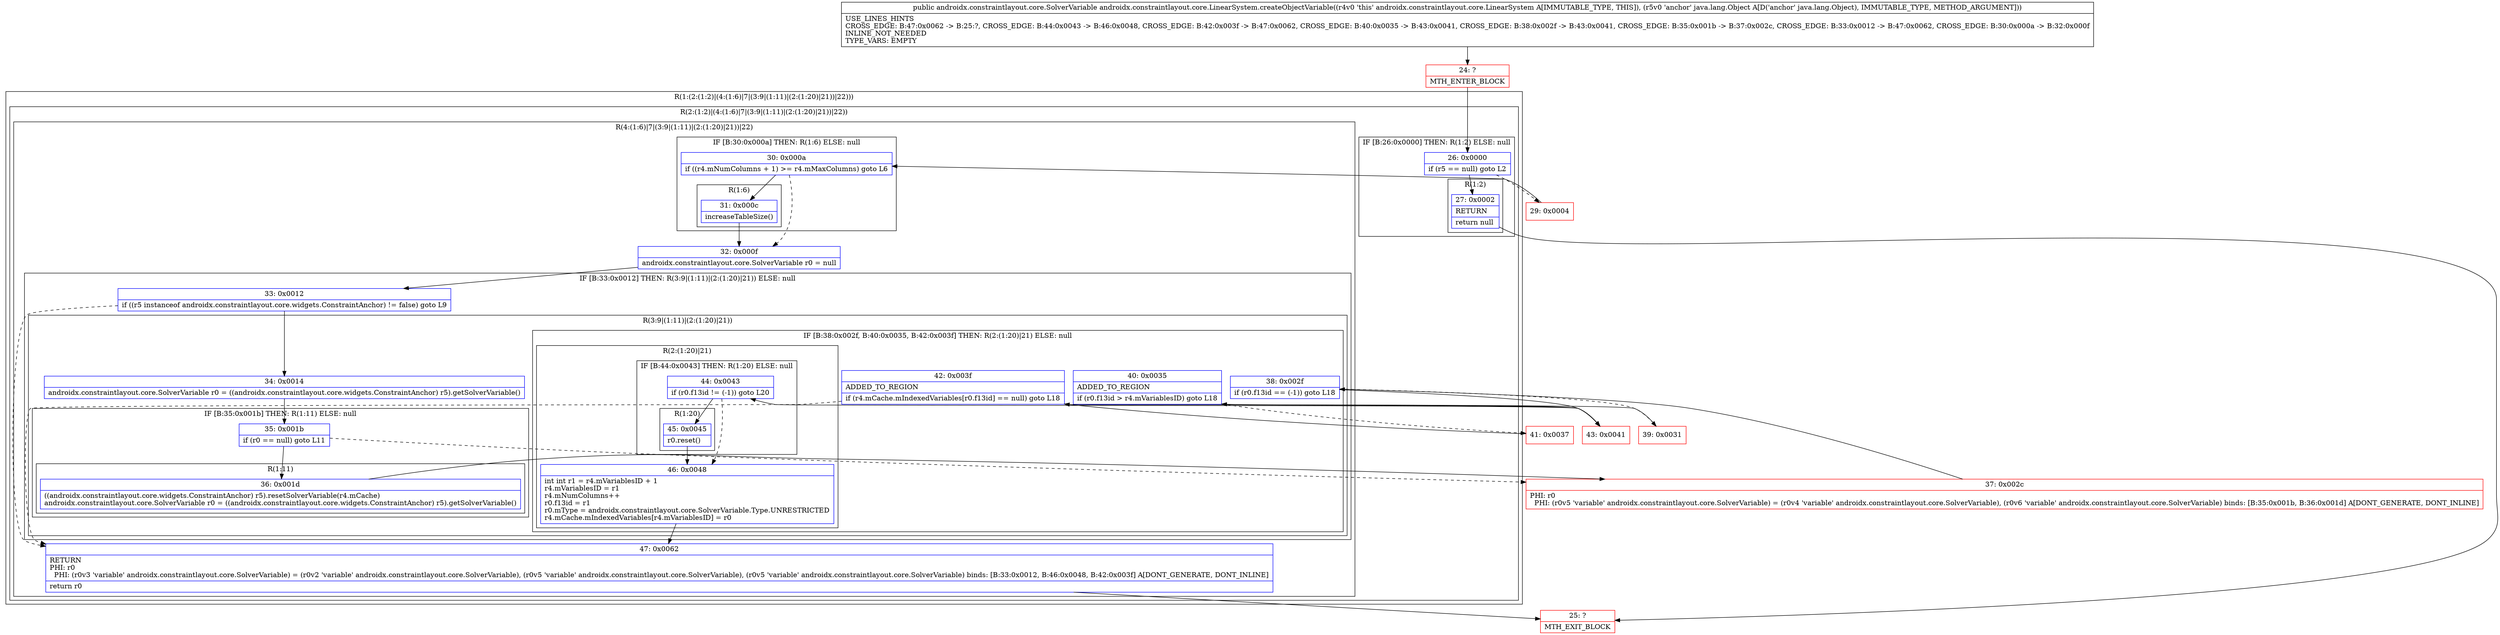 digraph "CFG forandroidx.constraintlayout.core.LinearSystem.createObjectVariable(Ljava\/lang\/Object;)Landroidx\/constraintlayout\/core\/SolverVariable;" {
subgraph cluster_Region_567730569 {
label = "R(1:(2:(1:2)|(4:(1:6)|7|(3:9|(1:11)|(2:(1:20)|21))|22)))";
node [shape=record,color=blue];
subgraph cluster_Region_1951209874 {
label = "R(2:(1:2)|(4:(1:6)|7|(3:9|(1:11)|(2:(1:20)|21))|22))";
node [shape=record,color=blue];
subgraph cluster_IfRegion_1241279847 {
label = "IF [B:26:0x0000] THEN: R(1:2) ELSE: null";
node [shape=record,color=blue];
Node_26 [shape=record,label="{26\:\ 0x0000|if (r5 == null) goto L2\l}"];
subgraph cluster_Region_1364735472 {
label = "R(1:2)";
node [shape=record,color=blue];
Node_27 [shape=record,label="{27\:\ 0x0002|RETURN\l|return null\l}"];
}
}
subgraph cluster_Region_819009845 {
label = "R(4:(1:6)|7|(3:9|(1:11)|(2:(1:20)|21))|22)";
node [shape=record,color=blue];
subgraph cluster_IfRegion_1192516859 {
label = "IF [B:30:0x000a] THEN: R(1:6) ELSE: null";
node [shape=record,color=blue];
Node_30 [shape=record,label="{30\:\ 0x000a|if ((r4.mNumColumns + 1) \>= r4.mMaxColumns) goto L6\l}"];
subgraph cluster_Region_1535728642 {
label = "R(1:6)";
node [shape=record,color=blue];
Node_31 [shape=record,label="{31\:\ 0x000c|increaseTableSize()\l}"];
}
}
Node_32 [shape=record,label="{32\:\ 0x000f|androidx.constraintlayout.core.SolverVariable r0 = null\l}"];
subgraph cluster_IfRegion_1899271489 {
label = "IF [B:33:0x0012] THEN: R(3:9|(1:11)|(2:(1:20)|21)) ELSE: null";
node [shape=record,color=blue];
Node_33 [shape=record,label="{33\:\ 0x0012|if ((r5 instanceof androidx.constraintlayout.core.widgets.ConstraintAnchor) != false) goto L9\l}"];
subgraph cluster_Region_972297458 {
label = "R(3:9|(1:11)|(2:(1:20)|21))";
node [shape=record,color=blue];
Node_34 [shape=record,label="{34\:\ 0x0014|androidx.constraintlayout.core.SolverVariable r0 = ((androidx.constraintlayout.core.widgets.ConstraintAnchor) r5).getSolverVariable()\l}"];
subgraph cluster_IfRegion_1734157222 {
label = "IF [B:35:0x001b] THEN: R(1:11) ELSE: null";
node [shape=record,color=blue];
Node_35 [shape=record,label="{35\:\ 0x001b|if (r0 == null) goto L11\l}"];
subgraph cluster_Region_283713123 {
label = "R(1:11)";
node [shape=record,color=blue];
Node_36 [shape=record,label="{36\:\ 0x001d|((androidx.constraintlayout.core.widgets.ConstraintAnchor) r5).resetSolverVariable(r4.mCache)\landroidx.constraintlayout.core.SolverVariable r0 = ((androidx.constraintlayout.core.widgets.ConstraintAnchor) r5).getSolverVariable()\l}"];
}
}
subgraph cluster_IfRegion_1610454729 {
label = "IF [B:38:0x002f, B:40:0x0035, B:42:0x003f] THEN: R(2:(1:20)|21) ELSE: null";
node [shape=record,color=blue];
Node_38 [shape=record,label="{38\:\ 0x002f|if (r0.f13id == (\-1)) goto L18\l}"];
Node_40 [shape=record,label="{40\:\ 0x0035|ADDED_TO_REGION\l|if (r0.f13id \> r4.mVariablesID) goto L18\l}"];
Node_42 [shape=record,label="{42\:\ 0x003f|ADDED_TO_REGION\l|if (r4.mCache.mIndexedVariables[r0.f13id] == null) goto L18\l}"];
subgraph cluster_Region_280694424 {
label = "R(2:(1:20)|21)";
node [shape=record,color=blue];
subgraph cluster_IfRegion_1186417216 {
label = "IF [B:44:0x0043] THEN: R(1:20) ELSE: null";
node [shape=record,color=blue];
Node_44 [shape=record,label="{44\:\ 0x0043|if (r0.f13id != (\-1)) goto L20\l}"];
subgraph cluster_Region_519397107 {
label = "R(1:20)";
node [shape=record,color=blue];
Node_45 [shape=record,label="{45\:\ 0x0045|r0.reset()\l}"];
}
}
Node_46 [shape=record,label="{46\:\ 0x0048|int int r1 = r4.mVariablesID + 1\lr4.mVariablesID = r1\lr4.mNumColumns++\lr0.f13id = r1\lr0.mType = androidx.constraintlayout.core.SolverVariable.Type.UNRESTRICTED\lr4.mCache.mIndexedVariables[r4.mVariablesID] = r0\l}"];
}
}
}
}
Node_47 [shape=record,label="{47\:\ 0x0062|RETURN\lPHI: r0 \l  PHI: (r0v3 'variable' androidx.constraintlayout.core.SolverVariable) = (r0v2 'variable' androidx.constraintlayout.core.SolverVariable), (r0v5 'variable' androidx.constraintlayout.core.SolverVariable), (r0v5 'variable' androidx.constraintlayout.core.SolverVariable) binds: [B:33:0x0012, B:46:0x0048, B:42:0x003f] A[DONT_GENERATE, DONT_INLINE]\l|return r0\l}"];
}
}
}
Node_24 [shape=record,color=red,label="{24\:\ ?|MTH_ENTER_BLOCK\l}"];
Node_25 [shape=record,color=red,label="{25\:\ ?|MTH_EXIT_BLOCK\l}"];
Node_29 [shape=record,color=red,label="{29\:\ 0x0004}"];
Node_37 [shape=record,color=red,label="{37\:\ 0x002c|PHI: r0 \l  PHI: (r0v5 'variable' androidx.constraintlayout.core.SolverVariable) = (r0v4 'variable' androidx.constraintlayout.core.SolverVariable), (r0v6 'variable' androidx.constraintlayout.core.SolverVariable) binds: [B:35:0x001b, B:36:0x001d] A[DONT_GENERATE, DONT_INLINE]\l}"];
Node_39 [shape=record,color=red,label="{39\:\ 0x0031}"];
Node_41 [shape=record,color=red,label="{41\:\ 0x0037}"];
Node_43 [shape=record,color=red,label="{43\:\ 0x0041}"];
MethodNode[shape=record,label="{public androidx.constraintlayout.core.SolverVariable androidx.constraintlayout.core.LinearSystem.createObjectVariable((r4v0 'this' androidx.constraintlayout.core.LinearSystem A[IMMUTABLE_TYPE, THIS]), (r5v0 'anchor' java.lang.Object A[D('anchor' java.lang.Object), IMMUTABLE_TYPE, METHOD_ARGUMENT]))  | USE_LINES_HINTS\lCROSS_EDGE: B:47:0x0062 \-\> B:25:?, CROSS_EDGE: B:44:0x0043 \-\> B:46:0x0048, CROSS_EDGE: B:42:0x003f \-\> B:47:0x0062, CROSS_EDGE: B:40:0x0035 \-\> B:43:0x0041, CROSS_EDGE: B:38:0x002f \-\> B:43:0x0041, CROSS_EDGE: B:35:0x001b \-\> B:37:0x002c, CROSS_EDGE: B:33:0x0012 \-\> B:47:0x0062, CROSS_EDGE: B:30:0x000a \-\> B:32:0x000f\lINLINE_NOT_NEEDED\lTYPE_VARS: EMPTY\l}"];
MethodNode -> Node_24;Node_26 -> Node_27;
Node_26 -> Node_29[style=dashed];
Node_27 -> Node_25;
Node_30 -> Node_31;
Node_30 -> Node_32[style=dashed];
Node_31 -> Node_32;
Node_32 -> Node_33;
Node_33 -> Node_34;
Node_33 -> Node_47[style=dashed];
Node_34 -> Node_35;
Node_35 -> Node_36;
Node_35 -> Node_37[style=dashed];
Node_36 -> Node_37;
Node_38 -> Node_39[style=dashed];
Node_38 -> Node_43;
Node_40 -> Node_41[style=dashed];
Node_40 -> Node_43;
Node_42 -> Node_43;
Node_42 -> Node_47[style=dashed];
Node_44 -> Node_45;
Node_44 -> Node_46[style=dashed];
Node_45 -> Node_46;
Node_46 -> Node_47;
Node_47 -> Node_25;
Node_24 -> Node_26;
Node_29 -> Node_30;
Node_37 -> Node_38;
Node_39 -> Node_40;
Node_41 -> Node_42;
Node_43 -> Node_44;
}

